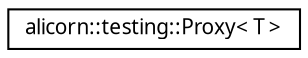 digraph "Иерархия классов. Графический вид."
{
 // INTERACTIVE_SVG=YES
  edge [fontname="Verdana",fontsize="10",labelfontname="Verdana",labelfontsize="10"];
  node [fontname="Verdana",fontsize="10",shape=record];
  rankdir="LR";
  Node1 [label="alicorn::testing::Proxy\< T \>",height=0.2,width=0.4,color="black", fillcolor="white", style="filled",URL="$a00122.html",tooltip="Класс входит в Проект Testing   Базовый класс для построения прокси-классов для проверки вызовов функ..."];
}
